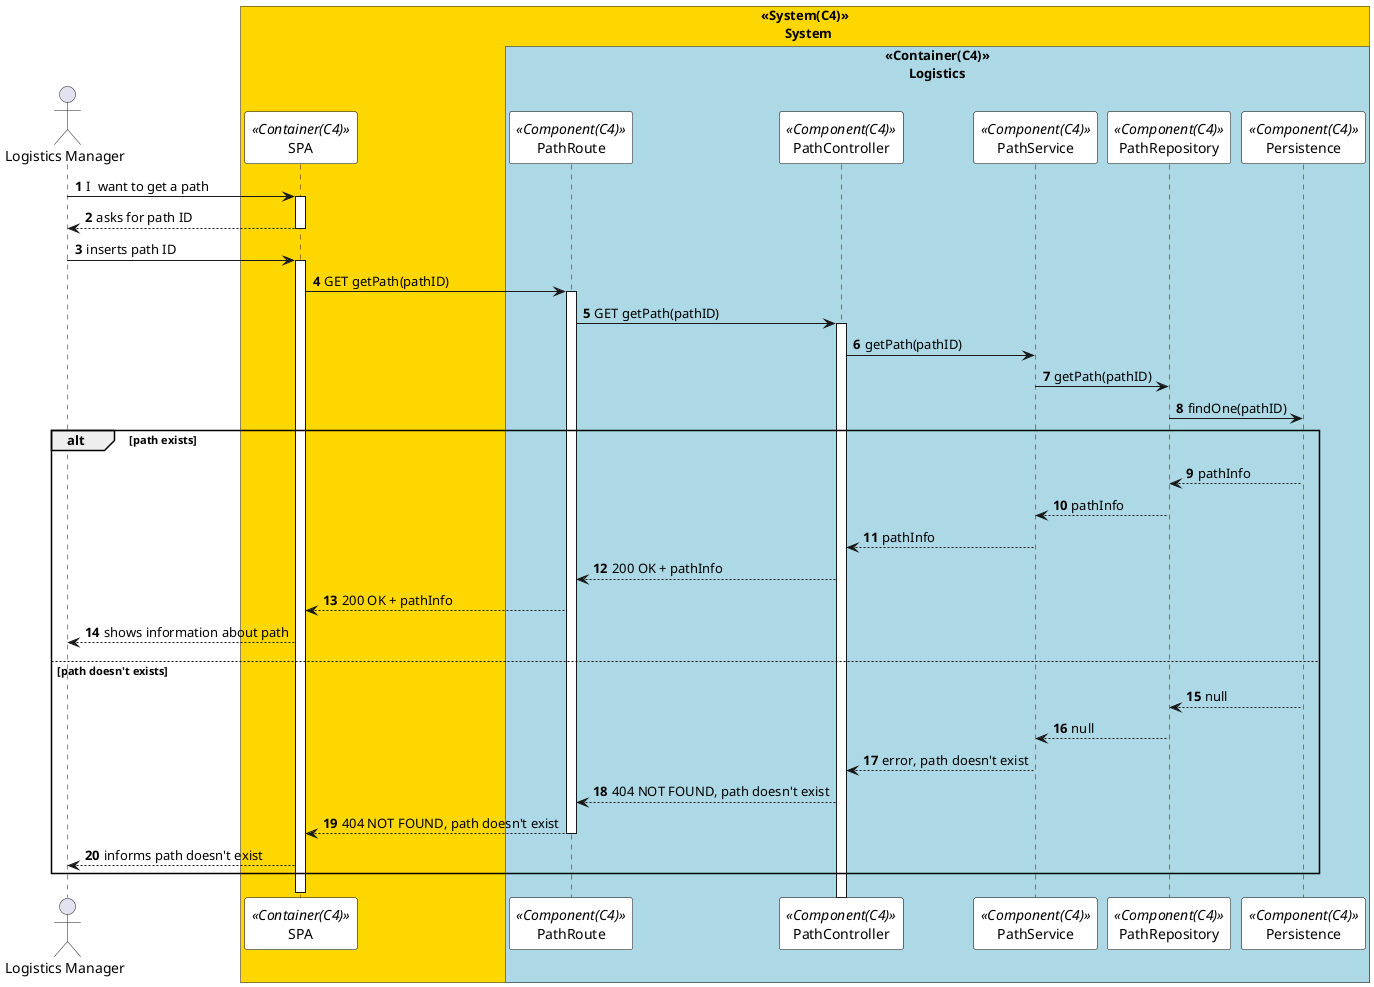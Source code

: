 @startuml getPathSD
autonumber
!pragma teoz true
skinparam sequence {
ParticipantBorderColor black
ParticipantBackgroundColor white
}

actor "Logistics Manager" as manager

box "<<System(C4)>>\n       System" #Gold
participant SPA as  SPA <<Container(C4)>>
box "<<Container(C4)>>\n       Logistics" #LightBlue
participant PathRoute as Route <<Component(C4)>>
participant PathController as Controller <<Component(C4)>>
participant PathService as Service <<Component(C4)>>
participant PathRepository as Repository <<Component(C4)>>
participant Persistence as Persistence <<Component(C4)>>
end box

manager -> SPA: I  want to get a path
activate SPA

SPA --> manager: asks for path ID
deactivate SPA

manager -> SPA: inserts path ID
activate SPA

SPA -> Route: GET getPath(pathID)
activate Route

Route -> Controller: GET getPath(pathID)
activate Controller

Controller -> Service: getPath(pathID)

Service -> Repository: getPath(pathID)

Repository -> Persistence: findOne(pathID)


alt path exists
Persistence --> Repository: pathInfo

Repository --> Service: pathInfo

Service --> Controller: pathInfo

Controller --> Route: 200 OK + pathInfo

Route --> SPA: 200 OK + pathInfo
SPA --> manager: shows information about path


else path doesn't exists
Persistence --> Repository: null

Repository --> Service: null

Service --> Controller: error, path doesn't exist

Controller --> Route: 404 NOT FOUND, path doesn't exist

Route --> SPA: 404 NOT FOUND, path doesn't exist
deactivate Route
SPA --> manager: informs path doesn't exist

end

deactivate SPA
deactivate manager

@enduml